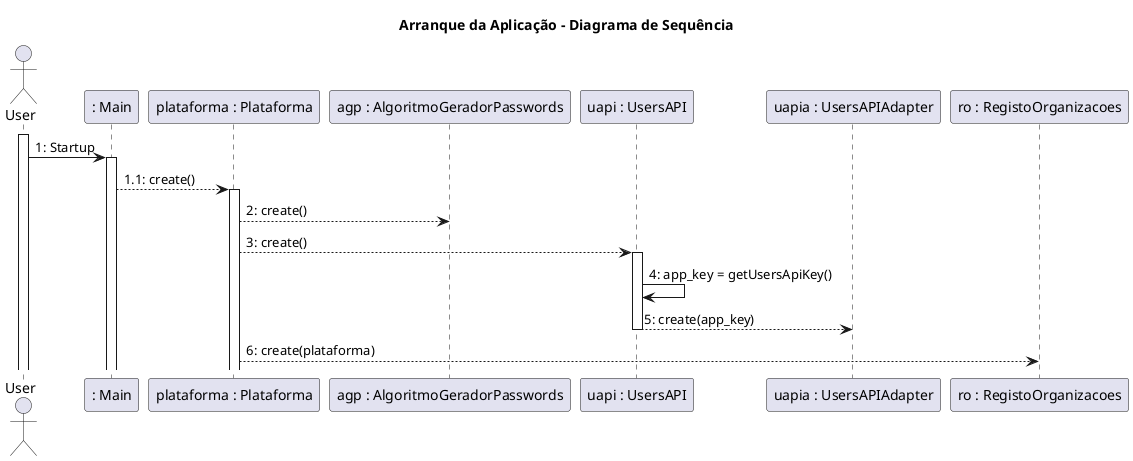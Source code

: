 @startuml

title Arranque da Aplicação - Diagrama de Sequência

actor User

activate User

User -> ": Main": 1: Startup
activate ": Main"

": Main" --> "plataforma : Plataforma": 1.1: create()
activate "plataforma : Plataforma"

"plataforma : Plataforma" --> "agp : AlgoritmoGeradorPasswords": 2: create()

"plataforma : Plataforma" --> "uapi : UsersAPI": 3: create()
activate "uapi : UsersAPI"

"uapi : UsersAPI" -> "uapi : UsersAPI": 4: app_key = getUsersApiKey()

"uapi : UsersAPI" --> "uapia : UsersAPIAdapter": 5: create(app_key)
deactivate "uapi : UsersAPI"

"plataforma : Plataforma" --> "ro : RegistoOrganizacoes": 6: create(plataforma)


@enduml